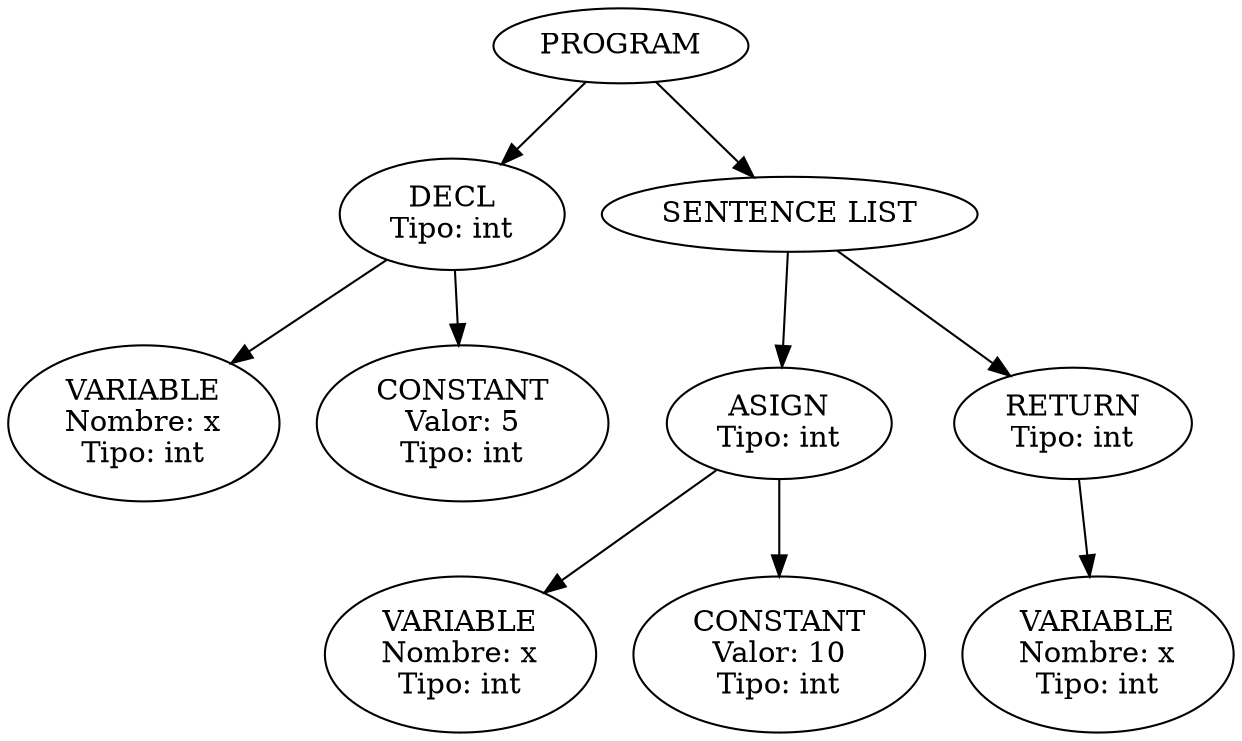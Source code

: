 digraph AST {
  0 [label="PROGRAM"];
  1 [label="DECL\nTipo: int"];
  2 [label="VARIABLE\nNombre: x\nTipo: int"];
  1 -> 2;
  3 [label="CONSTANT\nValor: 5\nTipo: int"];
  1 -> 3;
  0 -> 1;
  4 [label="SENTENCE LIST"];
  5 [label="ASIGN\nTipo: int"];
  6 [label="VARIABLE\nNombre: x\nTipo: int"];
  5 -> 6;
  7 [label="CONSTANT\nValor: 10\nTipo: int"];
  5 -> 7;
  4 -> 5;
  8 [label="RETURN\nTipo: int"];
  9 [label="VARIABLE\nNombre: x\nTipo: int"];
  8 -> 9;
  4 -> 8;
  0 -> 4;
}
